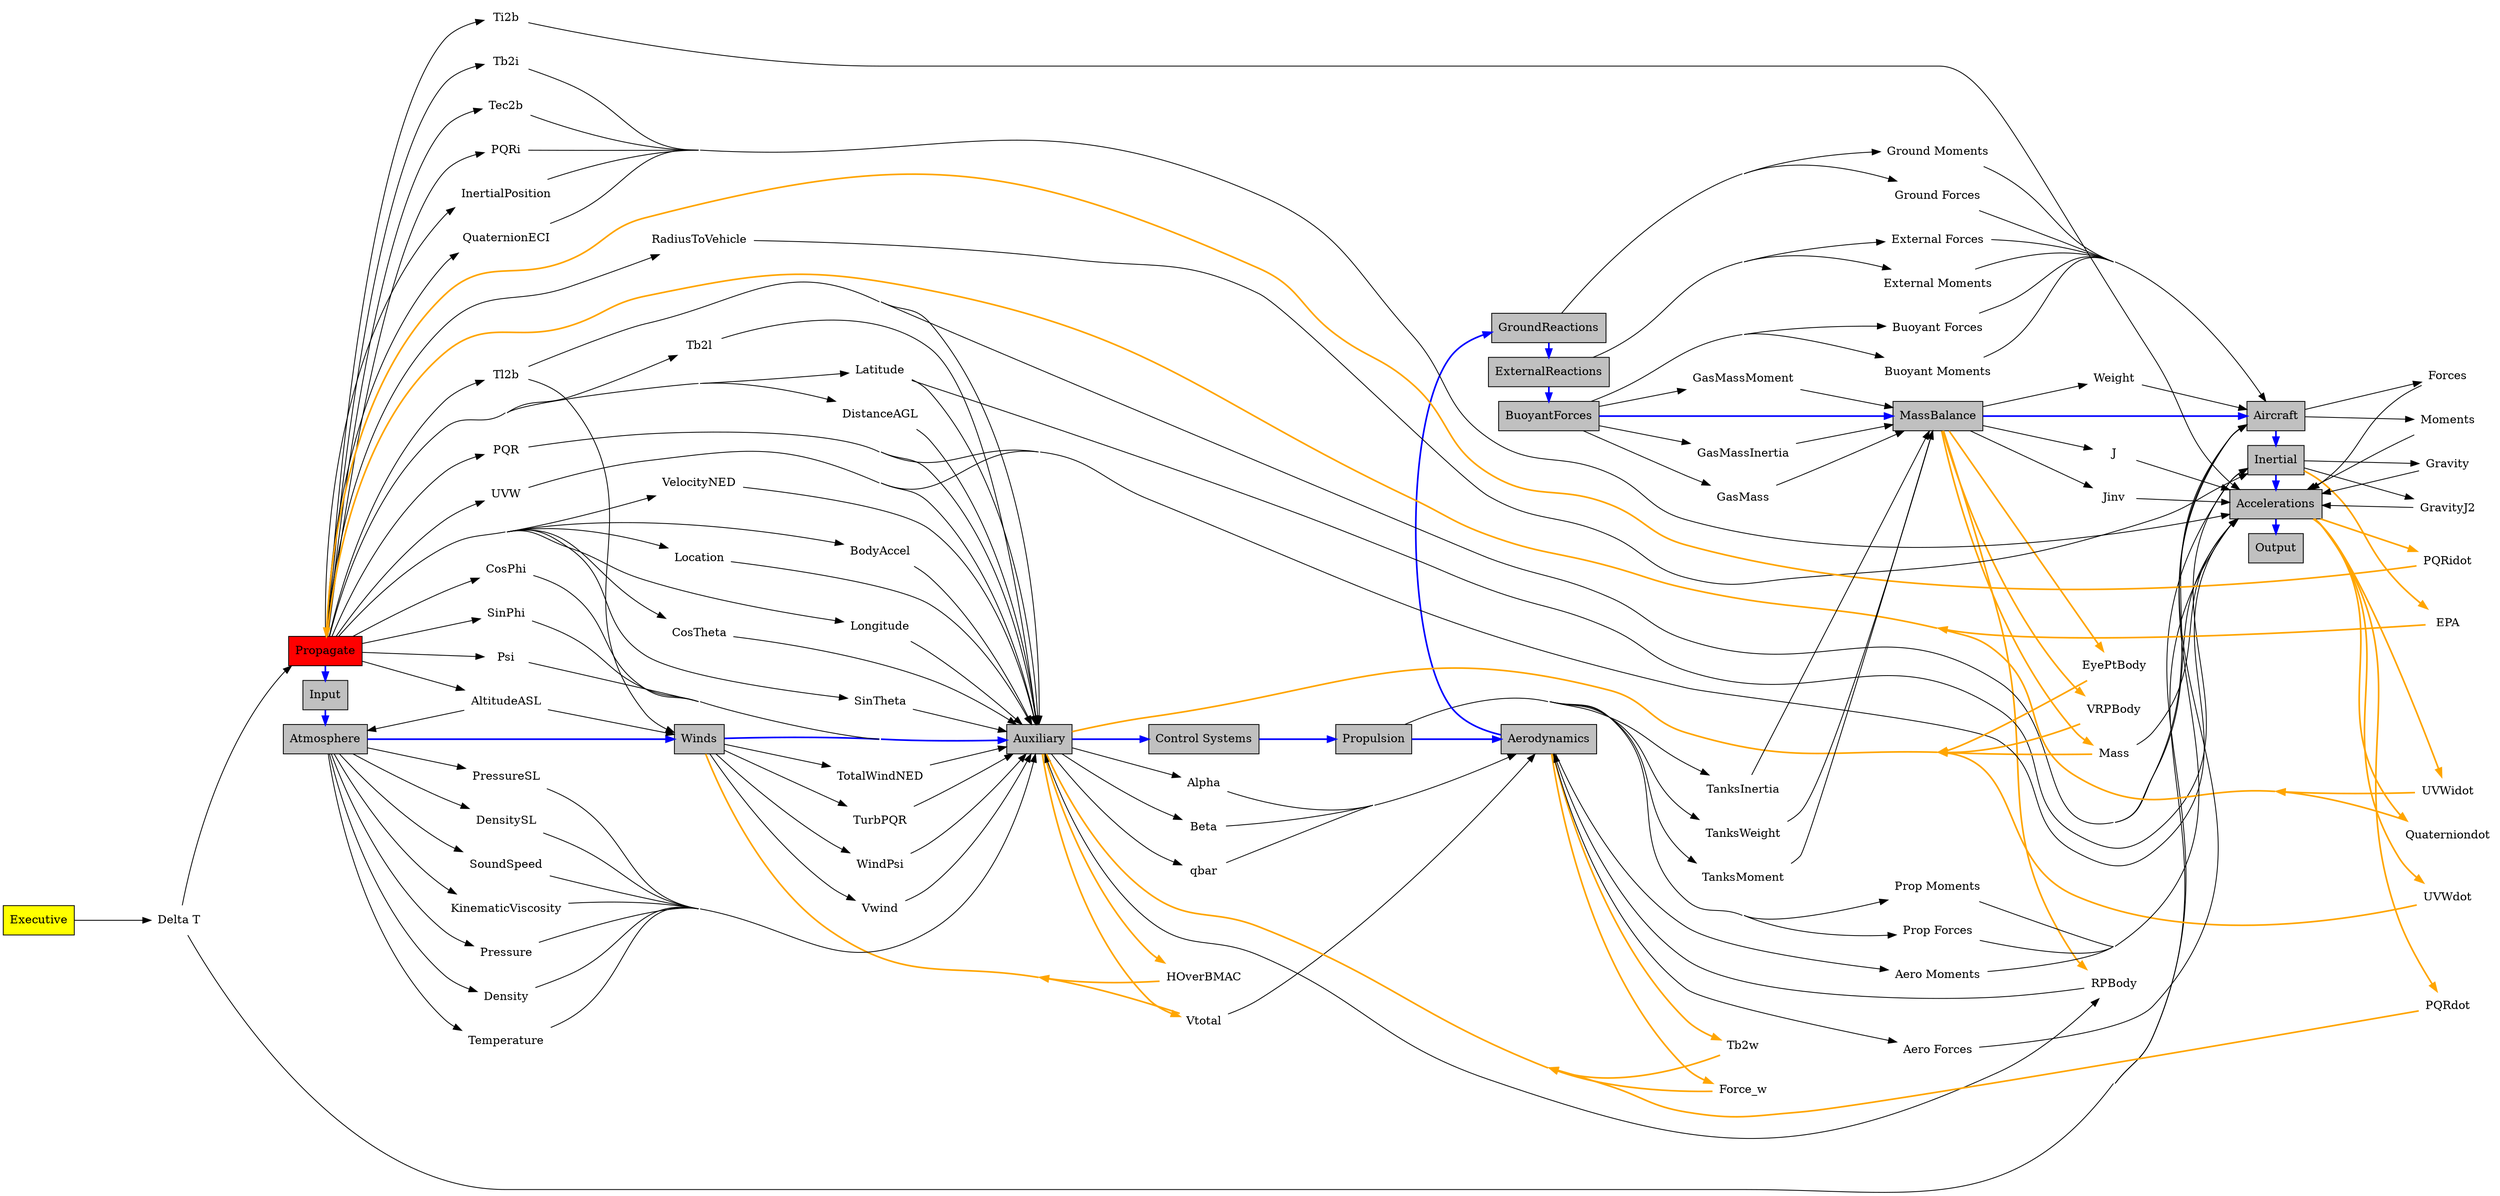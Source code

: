 /* Main loop model I/O */

digraph G {
  rankdir = LR;
  ranksep=1.3;
//  size = "17, 11";
  concentrate=true;

  {
    node [shape = box, fillcolor=grey, style=filled, group=model];
    Input; Atmosphere; Winds; "Control Systems"; 
    Propulsion; MassBalance; Aerodynamics; Inertial;
    GroundReactions; ExternalReactions; BuoyantForces;
    Aircraft; Accelerations; Propagate [fillcolor=red]; Auxiliary; Output;
  }
  
  Executive  [shape = box, fillcolor=yellow, style=filled];
  
  /* Order of execution of main loop models */


  {
  node [shape = box, fillcolor=grey, style=filled, group=model];
  Propagate ->
  Input ->  
  Atmosphere ->
  Winds ->
  Auxiliary ->
  "Control Systems" ->
  Propulsion ->
  Aerodynamics ->
  GroundReactions ->
  ExternalReactions ->
  BuoyantForces ->
  MassBalance ->
  Aircraft ->
  Inertial ->
  Accelerations->
  Output [color=blue, style=bold];
  }

  {
    node [shape=plaintext];
    AltitudeASL;
    HOverBMAC;
    Tl2b;
    Tb2l;
    Ti2b;
    Tb2i;
    Tec2b;
    Tb2w;
    Vtotal;
    RadiusToVehicle;
    Latitude;
    "Delta T";
    Mass;
    Weight;
    Tb2w;
    Force_w;
    EPA;
    Forces;
    Gravity;
    GravityJ2;
    J;
    Jinv;
    Moments;
    DistanceAGL;
    PQR;
    PQRi;
    PQRdot;
    PQRidot;
    UVW;
    UVWdot;
    UVWidot;
    InertialPosition;
    Quaterniondot;
    QuaternionECI;
    VelocityNED;
    BodyAccel;
    Location;
    Latitude;
    Longitude;
    CosTheta;
    SinTheta;
    CosPhi;
    SinPhi;
    Psi;
}
/* Alignment blocks */
{
    rank=same;
    Propagate;
    Input;
    Atmosphere;
}
{
    rank=same;
    Aircraft
    Inertial;
    Accelerations;
    Output;
}
{
    rank=same;
//    Propulsion;
    Aerodynamics;
    GroundReactions;
    ExternalReactions;
    BuoyantForces;
}
{
    rank=same;
    PQRi;
    UVW;
    PQR;
    InertialPosition;
    Ti2b;
    Tb2i;
    Tec2b;
    Tl2b;
    QuaternionECI;
}
{
    node [shape=plaintext];
    rank=same;
    GasMassInertia;
    GasMass;
    GasMassMoment;
    TanksInertia;
    TanksWeight;
    TanksMoment;
}
{
    node [shape=plaintext];
    rank=same;
    // ExternalReactions [shape = box, fillcolor=grey, style=filled, group=model];
    Alpha;
    Beta;
    qbar;
    Vtotal;
}
{
    node [shape=plaintext];
    rank=same;
    // Aerodynamics [shape = box, fillcolor=grey, style=filled, group=model];
    TotalWindNED;
    TurbPQR;
    WindPsi;
    Vwind;
}
{
    node [shape=plaintext];
    rank=same;
    VRPBody;
    RPBody;
    EyePtBody;
}
{
    node [shape=plaintext];
    rank=same;
    "Aero Forces";
    "Prop Forces";
    "Ground Forces";
    "External Forces";
    "Buoyant Forces";
    "Aero Moments";
    "Prop Moments";
    "Ground Moments";
    "External Moments";
    "Buoyant Moments";
}
{
    node [shape=plaintext];
    rank=same;
    Pressure;
    Density;
    Temperature;
    PressureSL;
    DensitySL;
    SoundSpeed;
    KinematicViscosity;
}

  // Propagate
  Accelerations -> PQRidot -> Propagate [color=orange, style=bold];
  Accelerations -> Quaterniondot -> Propagate [color=orange, style=bold];
  Accelerations -> UVWidot -> Propagate [color=orange, style=bold];
  Inertial -> EPA -> Propagate [color=orange, style=bold];
  Executive -> "Delta T" -> Propagate;

  // Atmosphere & Winds
  Propagate -> AltitudeASL -> Atmosphere;
  Propagate -> AltitudeASL -> Winds;

  // Winds
  Auxiliary -> HOverBMAC -> Winds [color=orange, style=bold];
  Propagate -> Tl2b -> Winds;
  Auxiliary -> Vtotal -> Winds [color=orange, style=bold];

  // Auxiliary
  Atmosphere -> Pressure -> Auxiliary;
  Atmosphere -> Density -> Auxiliary;
  Atmosphere -> DensitySL -> Auxiliary;
  Atmosphere -> PressureSL -> Auxiliary;
  Atmosphere -> Temperature -> Auxiliary;
  Atmosphere -> SoundSpeed -> Auxiliary;
  Atmosphere -> KinematicViscosity -> Auxiliary;
  Propagate -> DistanceAGL -> Auxiliary;
  MassBalance -> Mass -> Auxiliary [color=orange, style=bold];
  Propagate -> Tl2b -> Auxiliary;
  Propagate -> Tb2l ->Auxiliary;
  Aerodynamics -> Tb2w -> Auxiliary [color=orange, style=bold];
  Propagate -> PQR -> Auxiliary;
  Accelerations -> PQRdot -> Auxiliary [color=orange, style=bold];
  Propagate -> UVW -> Auxiliary;
  Accelerations -> UVWdot -> Auxiliary [color=orange, style=bold];
  Propagate -> VelocityNED -> Auxiliary;
  Propagate -> BodyAccel -> Auxiliary;
  MassBalance -> EyePtBody -> Auxiliary [color=orange, style=bold];
  MassBalance -> VRPBody -> Auxiliary [color=orange, style=bold];
  MassBalance -> RPBody -> Auxiliary [color=orange, style=bold];
  Aerodynamics -> Force_w -> Auxiliary [color=orange, style=bold];
  Propagate -> Location -> Auxiliary;
  Propagate -> Latitude -> Auxiliary;
  Propagate -> Longitude -> Auxiliary;
  Propagate -> CosTheta -> Auxiliary;
  Propagate -> SinTheta -> Auxiliary;
  Propagate -> CosPhi -> Auxiliary;
  Propagate -> SinPhi -> Auxiliary;
  Propagate -> Psi -> Auxiliary;
  Winds -> TotalWindNED -> Auxiliary;
  Winds -> TurbPQR -> Auxiliary;
  Winds -> WindPsi -> Auxiliary;
  Winds -> Vwind -> Auxiliary;

  // Aerodynamics
  Auxiliary -> Alpha -> Aerodynamics;
  Auxiliary -> Beta -> Aerodynamics;
  Auxiliary -> qbar -> Aerodynamics;
  Auxiliary -> Vtotal -> Aerodynamics;
  Auxiliary -> RPBody -> Aerodynamics;

  // MassBalance
  BuoyantForces -> GasMassInertia -> MassBalance;
  BuoyantForces -> GasMass -> MassBalance;
  BuoyantForces -> GasMassMoment -> MassBalance;
  Propulsion -> TanksInertia -> MassBalance;
  Propulsion -> TanksWeight -> MassBalance;
  Propulsion -> TanksMoment -> MassBalance;

  // Aircraft
  Aerodynamics -> "Aero Forces" -> Aircraft;
  Propulsion -> "Prop Forces" -> Aircraft;
  GroundReactions -> "Ground Forces" -> Aircraft;
  ExternalReactions -> "External Forces" -> Aircraft;
  BuoyantForces -> "Buoyant Forces" -> Aircraft;
  Aerodynamics -> "Aero Moments" -> Aircraft;
  Propulsion -> "Prop Moments" -> Aircraft;
  GroundReactions -> "Ground Moments" -> Aircraft;
  ExternalReactions -> "External Moments" -> Aircraft;
  BuoyantForces -> "Buoyant Moments" -> Aircraft;
  MassBalance -> Weight -> Aircraft;
  Propagate -> Tl2b -> Aircraft;

  // Inertial
  Propagate -> RadiusToVehicle -> Inertial;
  Propagate -> Latitude -> Inertial;
  Executive -> "Delta T" -> Inertial;

  // Accelerations
  MassBalance -> J -> Accelerations;
  MassBalance -> Jinv -> Accelerations;
  MassBalance -> Mass -> Accelerations;
  Propagate -> Ti2b -> Accelerations;
  Propagate -> Tb2i -> Accelerations;
  Propagate -> Tec2b -> Accelerations;
  Propagate -> Tl2b -> Accelerations;
  Propagate -> QuaternionECI -> Accelerations;
  Aircraft -> Moments -> Accelerations;
  Aircraft -> Forces -> Accelerations;
  Inertial -> Gravity -> Accelerations;
  Inertial -> GravityJ2 -> Accelerations;
  Propagate -> PQRi -> Accelerations;
  Propagate -> PQR -> Accelerations;
  Propagate -> UVW -> Accelerations;
  Propagate -> InertialPosition -> Accelerations;
  Executive -> "Delta T" -> Accelerations;
}
